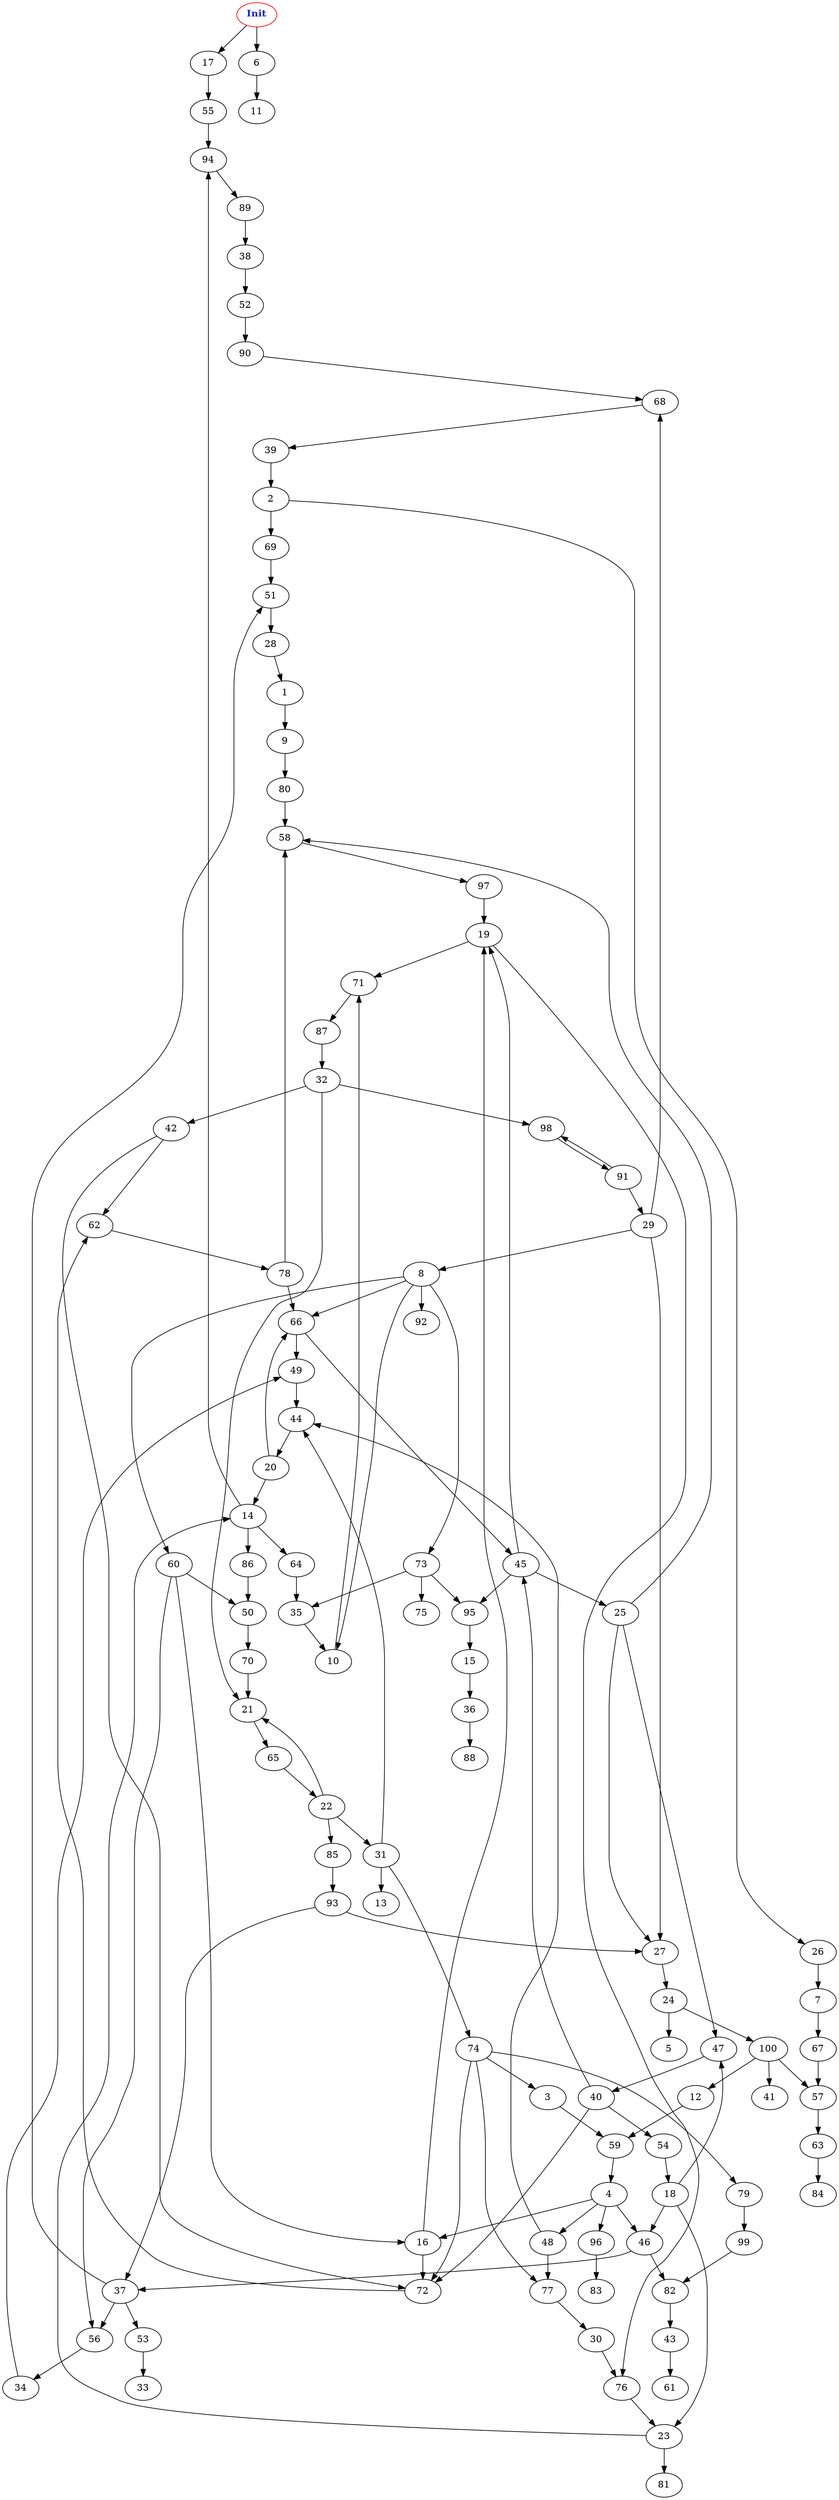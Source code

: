 digraph "Net Graph with 101 nodes" {
edge ["class"="link-class"]
"0" ["color"="red","label"=<<b>Init</b>>,"fontcolor"="#1020d0"]
"69" -> "51" ["weight"="8.0"]
"51" -> "28" ["weight"="5.0"]
"28" -> "1" ["weight"="1.0"]
"1" -> "9" ["weight"="4.0"]
"9" -> "80" ["weight"="4.0"]
"0" -> "17" ["weight"="5.0"]
"0" -> "6" ["weight"="6.0"]
"17" -> "55" ["weight"="6.0"]
"6" -> "11" ["weight"="4.0"]
"10" -> "71" ["weight"="4.0"]
"71" -> "87" ["weight"="8.0"]
"56" -> "34" ["weight"="4.0"]
"34" -> "49" ["weight"="1.0"]
"49" -> "44" ["weight"="9.0"]
"42" -> "62" ["weight"="1.0"]
"42" -> "72" ["weight"="1.0"]
"62" -> "78" ["weight"="1.0"]
"72" -> "62" ["weight"="8.0"]
"24" -> "100" ["weight"="4.0"]
"24" -> "5" ["weight"="1.0"]
"100" -> "57" ["weight"="7.0"]
"100" -> "12" ["weight"="8.0"]
"100" -> "41" ["weight"="5.0"]
"37" -> "56" ["weight"="9.0"]
"37" -> "51" ["weight"="8.0"]
"37" -> "53" ["weight"="7.0"]
"53" -> "33" ["weight"="9.0"]
"25" -> "27" ["weight"="1.0"]
"25" -> "47" ["weight"="1.0"]
"25" -> "58" ["weight"="1.0"]
"27" -> "24" ["weight"="1.0"]
"47" -> "40" ["weight"="2.0"]
"58" -> "97" ["weight"="1.0"]
"52" -> "90" ["weight"="4.0"]
"90" -> "68" ["weight"="1.0"]
"14" -> "64" ["weight"="9.0"]
"14" -> "94" ["weight"="7.0"]
"14" -> "86" ["weight"="3.0"]
"64" -> "35" ["weight"="1.0"]
"94" -> "89" ["weight"="5.0"]
"86" -> "50" ["weight"="2.0"]
"20" -> "14" ["weight"="1.0"]
"20" -> "66" ["weight"="1.0"]
"66" -> "49" ["weight"="5.0"]
"66" -> "45" ["weight"="4.0"]
"46" -> "82" ["weight"="6.0"]
"46" -> "37" ["weight"="2.0"]
"82" -> "43" ["weight"="1.0"]
"93" -> "27" ["weight"="4.0"]
"93" -> "37" ["weight"="1.0"]
"57" -> "63" ["weight"="6.0"]
"63" -> "84" ["weight"="7.0"]
"78" -> "66" ["weight"="8.0"]
"78" -> "58" ["weight"="4.0"]
"44" -> "20" ["weight"="3.0"]
"45" -> "95" ["weight"="4.0"]
"45" -> "19" ["weight"="1.0"]
"45" -> "25" ["weight"="6.0"]
"95" -> "15" ["weight"="6.0"]
"19" -> "76" ["weight"="1.0"]
"19" -> "71" ["weight"="6.0"]
"76" -> "23" ["weight"="5.0"]
"97" -> "19" ["weight"="9.0"]
"29" -> "27" ["weight"="9.0"]
"29" -> "68" ["weight"="6.0"]
"29" -> "8" ["weight"="6.0"]
"68" -> "39" ["weight"="1.0"]
"8" -> "73" ["weight"="3.0"]
"8" -> "60" ["weight"="1.0"]
"8" -> "92" ["weight"="9.0"]
"8" -> "10" ["weight"="2.0"]
"8" -> "66" ["weight"="9.0"]
"73" -> "95" ["weight"="1.0"]
"73" -> "35" ["weight"="7.0"]
"73" -> "75" ["weight"="4.0"]
"60" -> "56" ["weight"="4.0"]
"60" -> "50" ["weight"="9.0"]
"60" -> "16" ["weight"="8.0"]
"89" -> "38" ["weight"="9.0"]
"38" -> "52" ["weight"="3.0"]
"74" -> "3" ["weight"="3.0"]
"74" -> "77" ["weight"="7.0"]
"74" -> "79" ["weight"="1.0"]
"74" -> "72" ["weight"="9.0"]
"3" -> "59" ["weight"="1.0"]
"59" -> "4" ["weight"="3.0"]
"77" -> "30" ["weight"="2.0"]
"79" -> "99" ["weight"="8.0"]
"50" -> "70" ["weight"="6.0"]
"70" -> "21" ["weight"="6.0"]
"16" -> "19" ["weight"="6.0"]
"16" -> "72" ["weight"="6.0"]
"85" -> "93" ["weight"="4.0"]
"21" -> "65" ["weight"="1.0"]
"65" -> "22" ["weight"="1.0"]
"22" -> "85" ["weight"="2.0"]
"22" -> "21" ["weight"="4.0"]
"22" -> "31" ["weight"="3.0"]
"31" -> "74" ["weight"="1.0"]
"31" -> "44" ["weight"="1.0"]
"31" -> "13" ["weight"="5.0"]
"80" -> "58" ["weight"="5.0"]
"30" -> "76" ["weight"="3.0"]
"96" -> "83" ["weight"="2.0"]
"35" -> "10" ["weight"="4.0"]
"2" -> "26" ["weight"="5.0"]
"2" -> "69" ["weight"="8.0"]
"26" -> "7" ["weight"="8.0"]
"55" -> "94" ["weight"="2.0"]
"32" -> "98" ["weight"="5.0"]
"32" -> "42" ["weight"="3.0"]
"32" -> "21" ["weight"="2.0"]
"98" -> "91" ["weight"="1.0"]
"4" -> "46" ["weight"="2.0"]
"4" -> "48" ["weight"="1.0"]
"4" -> "16" ["weight"="3.0"]
"4" -> "96" ["weight"="1.0"]
"48" -> "77" ["weight"="7.0"]
"48" -> "44" ["weight"="7.0"]
"87" -> "32" ["weight"="1.0"]
"12" -> "59" ["weight"="8.0"]
"54" -> "18" ["weight"="4.0"]
"18" -> "46" ["weight"="3.0"]
"18" -> "47" ["weight"="5.0"]
"18" -> "23" ["weight"="7.0"]
"23" -> "81" ["weight"="1.0"]
"23" -> "14" ["weight"="2.0"]
"7" -> "67" ["weight"="6.0"]
"67" -> "57" ["weight"="7.0"]
"39" -> "2" ["weight"="2.0"]
"91" -> "98" ["weight"="2.0"]
"91" -> "29" ["weight"="6.0"]
"15" -> "36" ["weight"="7.0"]
"36" -> "88" ["weight"="4.0"]
"43" -> "61" ["weight"="2.0"]
"99" -> "82" ["weight"="8.0"]
"40" -> "54" ["weight"="8.0"]
"40" -> "72" ["weight"="1.0"]
"40" -> "45" ["weight"="4.0"]
}